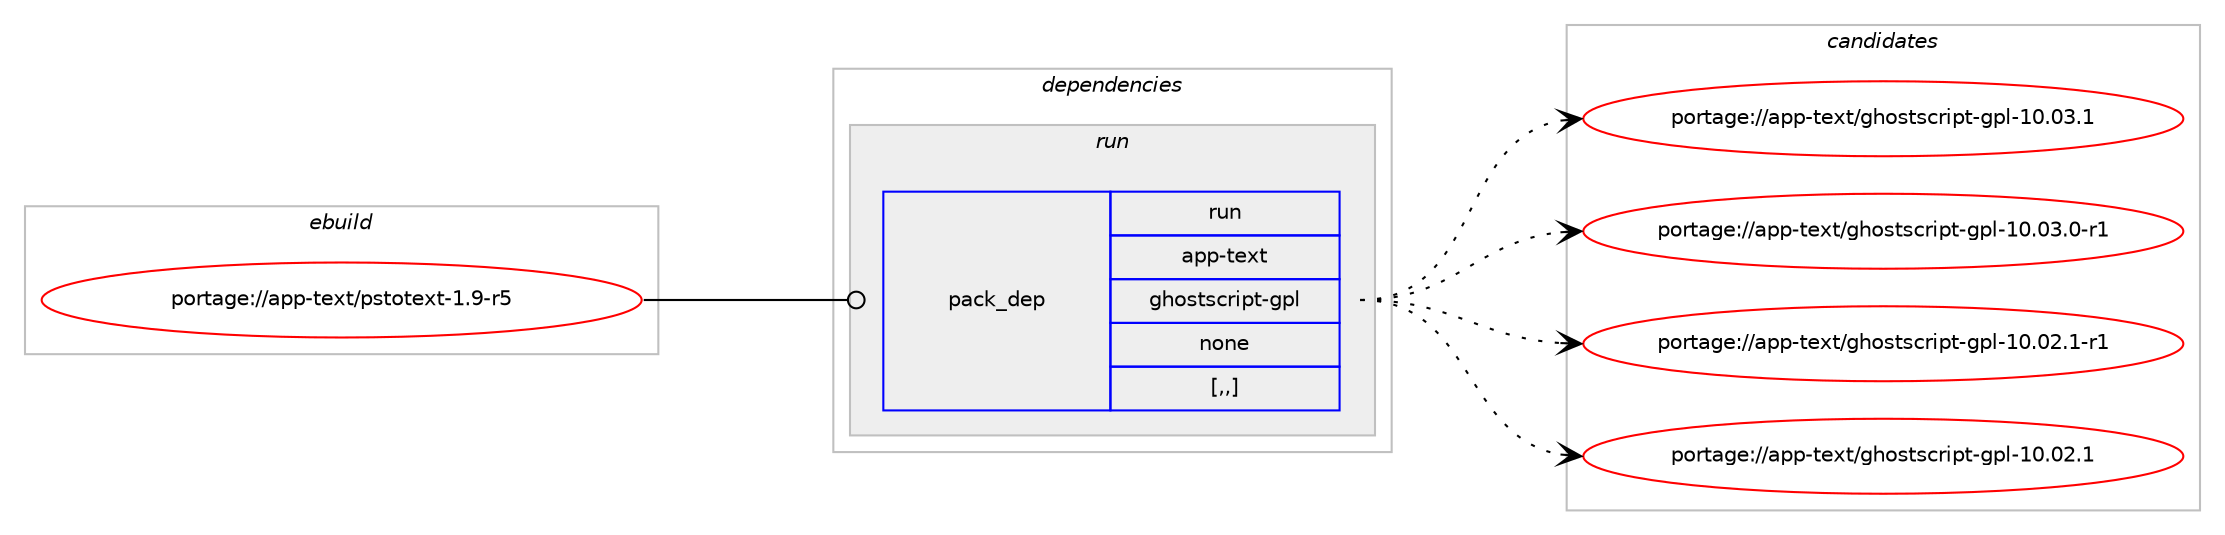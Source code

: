 digraph prolog {

# *************
# Graph options
# *************

newrank=true;
concentrate=true;
compound=true;
graph [rankdir=LR,fontname=Helvetica,fontsize=10,ranksep=1.5];#, ranksep=2.5, nodesep=0.2];
edge  [arrowhead=vee];
node  [fontname=Helvetica,fontsize=10];

# **********
# The ebuild
# **********

subgraph cluster_leftcol {
color=gray;
label=<<i>ebuild</i>>;
id [label="portage://app-text/pstotext-1.9-r5", color=red, width=4, href="../app-text/pstotext-1.9-r5.svg"];
}

# ****************
# The dependencies
# ****************

subgraph cluster_midcol {
color=gray;
label=<<i>dependencies</i>>;
subgraph cluster_compile {
fillcolor="#eeeeee";
style=filled;
label=<<i>compile</i>>;
}
subgraph cluster_compileandrun {
fillcolor="#eeeeee";
style=filled;
label=<<i>compile and run</i>>;
}
subgraph cluster_run {
fillcolor="#eeeeee";
style=filled;
label=<<i>run</i>>;
subgraph pack42670 {
dependency58928 [label=<<TABLE BORDER="0" CELLBORDER="1" CELLSPACING="0" CELLPADDING="4" WIDTH="220"><TR><TD ROWSPAN="6" CELLPADDING="30">pack_dep</TD></TR><TR><TD WIDTH="110">run</TD></TR><TR><TD>app-text</TD></TR><TR><TD>ghostscript-gpl</TD></TR><TR><TD>none</TD></TR><TR><TD>[,,]</TD></TR></TABLE>>, shape=none, color=blue];
}
id:e -> dependency58928:w [weight=20,style="solid",arrowhead="odot"];
}
}

# **************
# The candidates
# **************

subgraph cluster_choices {
rank=same;
color=gray;
label=<<i>candidates</i>>;

subgraph choice42670 {
color=black;
nodesep=1;
choice97112112451161011201164710310411111511611599114105112116451031121084549484648514649 [label="portage://app-text/ghostscript-gpl-10.03.1", color=red, width=4,href="../app-text/ghostscript-gpl-10.03.1.svg"];
choice971121124511610112011647103104111115116115991141051121164510311210845494846485146484511449 [label="portage://app-text/ghostscript-gpl-10.03.0-r1", color=red, width=4,href="../app-text/ghostscript-gpl-10.03.0-r1.svg"];
choice971121124511610112011647103104111115116115991141051121164510311210845494846485046494511449 [label="portage://app-text/ghostscript-gpl-10.02.1-r1", color=red, width=4,href="../app-text/ghostscript-gpl-10.02.1-r1.svg"];
choice97112112451161011201164710310411111511611599114105112116451031121084549484648504649 [label="portage://app-text/ghostscript-gpl-10.02.1", color=red, width=4,href="../app-text/ghostscript-gpl-10.02.1.svg"];
dependency58928:e -> choice97112112451161011201164710310411111511611599114105112116451031121084549484648514649:w [style=dotted,weight="100"];
dependency58928:e -> choice971121124511610112011647103104111115116115991141051121164510311210845494846485146484511449:w [style=dotted,weight="100"];
dependency58928:e -> choice971121124511610112011647103104111115116115991141051121164510311210845494846485046494511449:w [style=dotted,weight="100"];
dependency58928:e -> choice97112112451161011201164710310411111511611599114105112116451031121084549484648504649:w [style=dotted,weight="100"];
}
}

}
